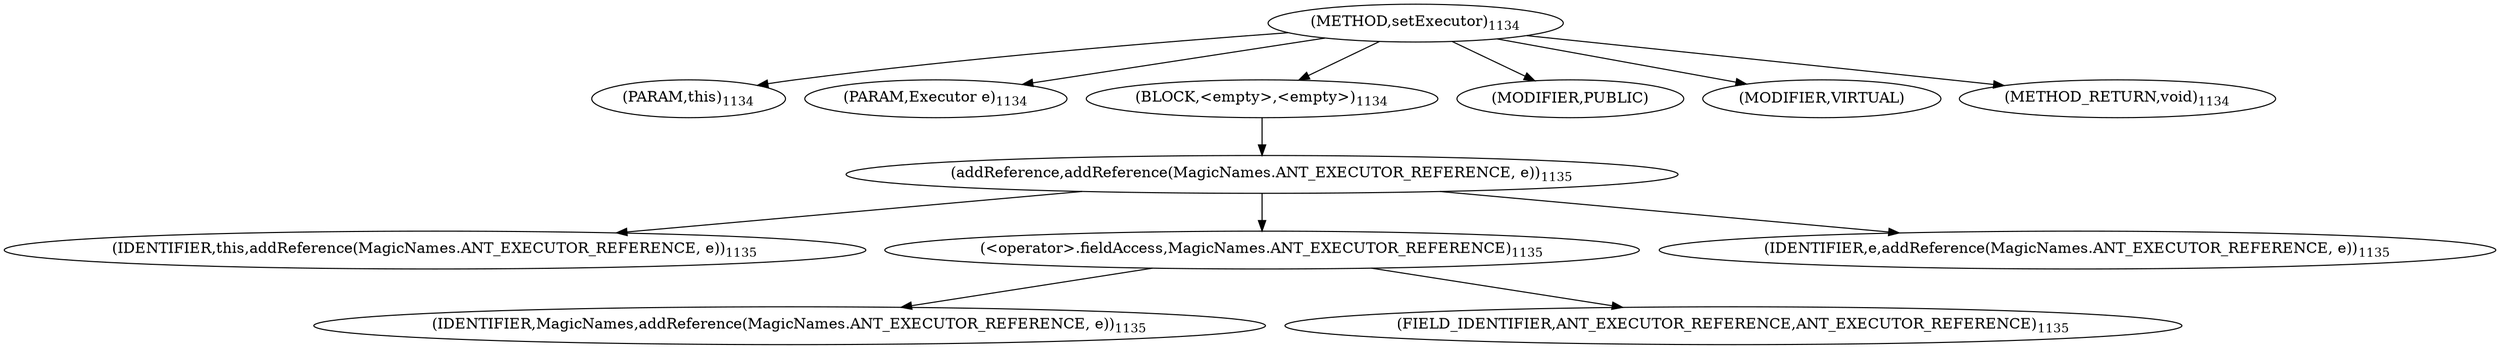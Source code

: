 digraph "setExecutor" {  
"1819" [label = <(METHOD,setExecutor)<SUB>1134</SUB>> ]
"135" [label = <(PARAM,this)<SUB>1134</SUB>> ]
"1820" [label = <(PARAM,Executor e)<SUB>1134</SUB>> ]
"1821" [label = <(BLOCK,&lt;empty&gt;,&lt;empty&gt;)<SUB>1134</SUB>> ]
"1822" [label = <(addReference,addReference(MagicNames.ANT_EXECUTOR_REFERENCE, e))<SUB>1135</SUB>> ]
"134" [label = <(IDENTIFIER,this,addReference(MagicNames.ANT_EXECUTOR_REFERENCE, e))<SUB>1135</SUB>> ]
"1823" [label = <(&lt;operator&gt;.fieldAccess,MagicNames.ANT_EXECUTOR_REFERENCE)<SUB>1135</SUB>> ]
"1824" [label = <(IDENTIFIER,MagicNames,addReference(MagicNames.ANT_EXECUTOR_REFERENCE, e))<SUB>1135</SUB>> ]
"1825" [label = <(FIELD_IDENTIFIER,ANT_EXECUTOR_REFERENCE,ANT_EXECUTOR_REFERENCE)<SUB>1135</SUB>> ]
"1826" [label = <(IDENTIFIER,e,addReference(MagicNames.ANT_EXECUTOR_REFERENCE, e))<SUB>1135</SUB>> ]
"1827" [label = <(MODIFIER,PUBLIC)> ]
"1828" [label = <(MODIFIER,VIRTUAL)> ]
"1829" [label = <(METHOD_RETURN,void)<SUB>1134</SUB>> ]
  "1819" -> "135" 
  "1819" -> "1820" 
  "1819" -> "1821" 
  "1819" -> "1827" 
  "1819" -> "1828" 
  "1819" -> "1829" 
  "1821" -> "1822" 
  "1822" -> "134" 
  "1822" -> "1823" 
  "1822" -> "1826" 
  "1823" -> "1824" 
  "1823" -> "1825" 
}
